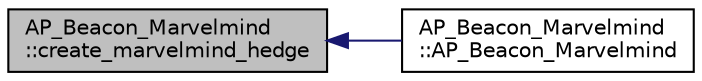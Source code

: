 digraph "AP_Beacon_Marvelmind::create_marvelmind_hedge"
{
 // INTERACTIVE_SVG=YES
  edge [fontname="Helvetica",fontsize="10",labelfontname="Helvetica",labelfontsize="10"];
  node [fontname="Helvetica",fontsize="10",shape=record];
  rankdir="LR";
  Node1 [label="AP_Beacon_Marvelmind\l::create_marvelmind_hedge",height=0.2,width=0.4,color="black", fillcolor="grey75", style="filled", fontcolor="black"];
  Node1 -> Node2 [dir="back",color="midnightblue",fontsize="10",style="solid",fontname="Helvetica"];
  Node2 [label="AP_Beacon_Marvelmind\l::AP_Beacon_Marvelmind",height=0.2,width=0.4,color="black", fillcolor="white", style="filled",URL="$classAP__Beacon__Marvelmind.html#a4c08f55db7763f7fe3696882fb8badbe"];
}
